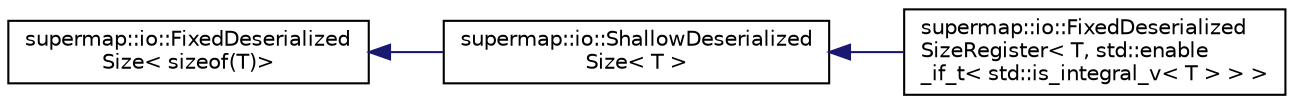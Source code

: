 digraph "Graphical Class Hierarchy"
{
 // LATEX_PDF_SIZE
  edge [fontname="Helvetica",fontsize="10",labelfontname="Helvetica",labelfontsize="10"];
  node [fontname="Helvetica",fontsize="10",shape=record];
  rankdir="LR";
  Node0 [label="supermap::io::FixedDeserialized\lSize\< sizeof(T)\>",height=0.2,width=0.4,color="black", fillcolor="white", style="filled",URL="$structsupermap_1_1io_1_1FixedDeserializedSize.html",tooltip=" "];
  Node0 -> Node1 [dir="back",color="midnightblue",fontsize="10",style="solid",fontname="Helvetica"];
  Node1 [label="supermap::io::ShallowDeserialized\lSize\< T \>",height=0.2,width=0.4,color="black", fillcolor="white", style="filled",URL="$structsupermap_1_1io_1_1ShallowDeserializedSize.html",tooltip="Type which indicates about shallowly deserialized object size."];
  Node1 -> Node2 [dir="back",color="midnightblue",fontsize="10",style="solid",fontname="Helvetica"];
  Node2 [label="supermap::io::FixedDeserialized\lSizeRegister\< T, std::enable\l_if_t\< std::is_integral_v\< T \> \> \>",height=0.2,width=0.4,color="black", fillcolor="white", style="filled",URL="$structsupermap_1_1io_1_1FixedDeserializedSizeRegister_3_01T_00_01std_1_1enable__if__t_3_01std_1_cd68edb0dee60bb54c411e0eab5accdd.html",tooltip="Default FixedDeserializedSizeRegister for all integral types."];
}
